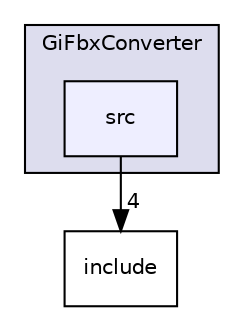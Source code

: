 digraph "C:/Users/raffa/Desktop/GI/GiFbxConverter/src" {
  compound=true
  node [ fontsize="10", fontname="Helvetica"];
  edge [ labelfontsize="10", labelfontname="Helvetica"];
  subgraph clusterdir_bedee29de5e3ba2e0dad58b8186a137a {
    graph [ bgcolor="#ddddee", pencolor="black", label="GiFbxConverter" fontname="Helvetica", fontsize="10", URL="dir_bedee29de5e3ba2e0dad58b8186a137a.html"]
  dir_ddc025687d089c55b8ce4e7c380318db [shape=box, label="src", style="filled", fillcolor="#eeeeff", pencolor="black", URL="dir_ddc025687d089c55b8ce4e7c380318db.html"];
  }
  dir_d9e966a502bff642a2a2e0b1a8f5ddef [shape=box label="include" URL="dir_d9e966a502bff642a2a2e0b1a8f5ddef.html"];
  dir_ddc025687d089c55b8ce4e7c380318db->dir_d9e966a502bff642a2a2e0b1a8f5ddef [headlabel="4", labeldistance=1.5 headhref="dir_000007_000004.html"];
}
